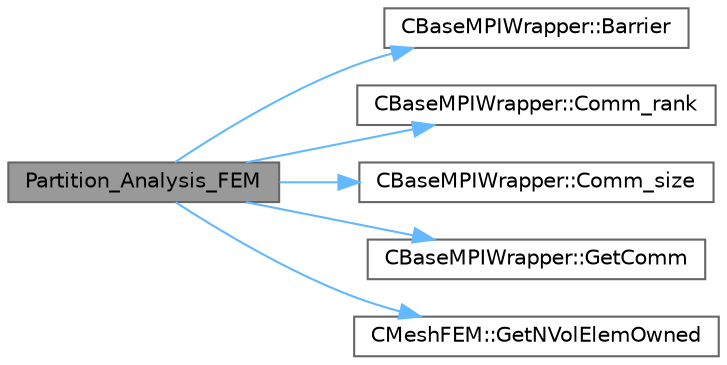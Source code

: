 digraph "Partition_Analysis_FEM"
{
 // LATEX_PDF_SIZE
  bgcolor="transparent";
  edge [fontname=Helvetica,fontsize=10,labelfontname=Helvetica,labelfontsize=10];
  node [fontname=Helvetica,fontsize=10,shape=box,height=0.2,width=0.4];
  rankdir="LR";
  Node1 [id="Node000001",label="Partition_Analysis_FEM",height=0.2,width=0.4,color="gray40", fillcolor="grey60", style="filled", fontcolor="black",tooltip="Performs an analysis of the mesh partitions for distributed memory calculations for the FEM solver."];
  Node1 -> Node2 [id="edge1_Node000001_Node000002",color="steelblue1",style="solid",tooltip=" "];
  Node2 [id="Node000002",label="CBaseMPIWrapper::Barrier",height=0.2,width=0.4,color="grey40", fillcolor="white", style="filled",URL="$classCBaseMPIWrapper.html#a33bad5506b8315fde26c1f31a42ce97c",tooltip=" "];
  Node1 -> Node3 [id="edge2_Node000001_Node000003",color="steelblue1",style="solid",tooltip=" "];
  Node3 [id="Node000003",label="CBaseMPIWrapper::Comm_rank",height=0.2,width=0.4,color="grey40", fillcolor="white", style="filled",URL="$classCBaseMPIWrapper.html#a174f279995b7c643bcc1b8eb34e96aa6",tooltip=" "];
  Node1 -> Node4 [id="edge3_Node000001_Node000004",color="steelblue1",style="solid",tooltip=" "];
  Node4 [id="Node000004",label="CBaseMPIWrapper::Comm_size",height=0.2,width=0.4,color="grey40", fillcolor="white", style="filled",URL="$classCBaseMPIWrapper.html#aeed37cd923352ac7f070623bf051ead8",tooltip=" "];
  Node1 -> Node5 [id="edge4_Node000001_Node000005",color="steelblue1",style="solid",tooltip=" "];
  Node5 [id="Node000005",label="CBaseMPIWrapper::GetComm",height=0.2,width=0.4,color="grey40", fillcolor="white", style="filled",URL="$classCBaseMPIWrapper.html#a8154391fc3522954802889d81d4ef5da",tooltip=" "];
  Node1 -> Node6 [id="edge5_Node000001_Node000006",color="steelblue1",style="solid",tooltip=" "];
  Node6 [id="Node000006",label="CMeshFEM::GetNVolElemOwned",height=0.2,width=0.4,color="grey40", fillcolor="white", style="filled",URL="$classCMeshFEM.html#a98cac5880bf32dd7a81e90cfe3e83faa",tooltip="Function, which makes available the number of owned volume elements in the local FEM mesh."];
}
